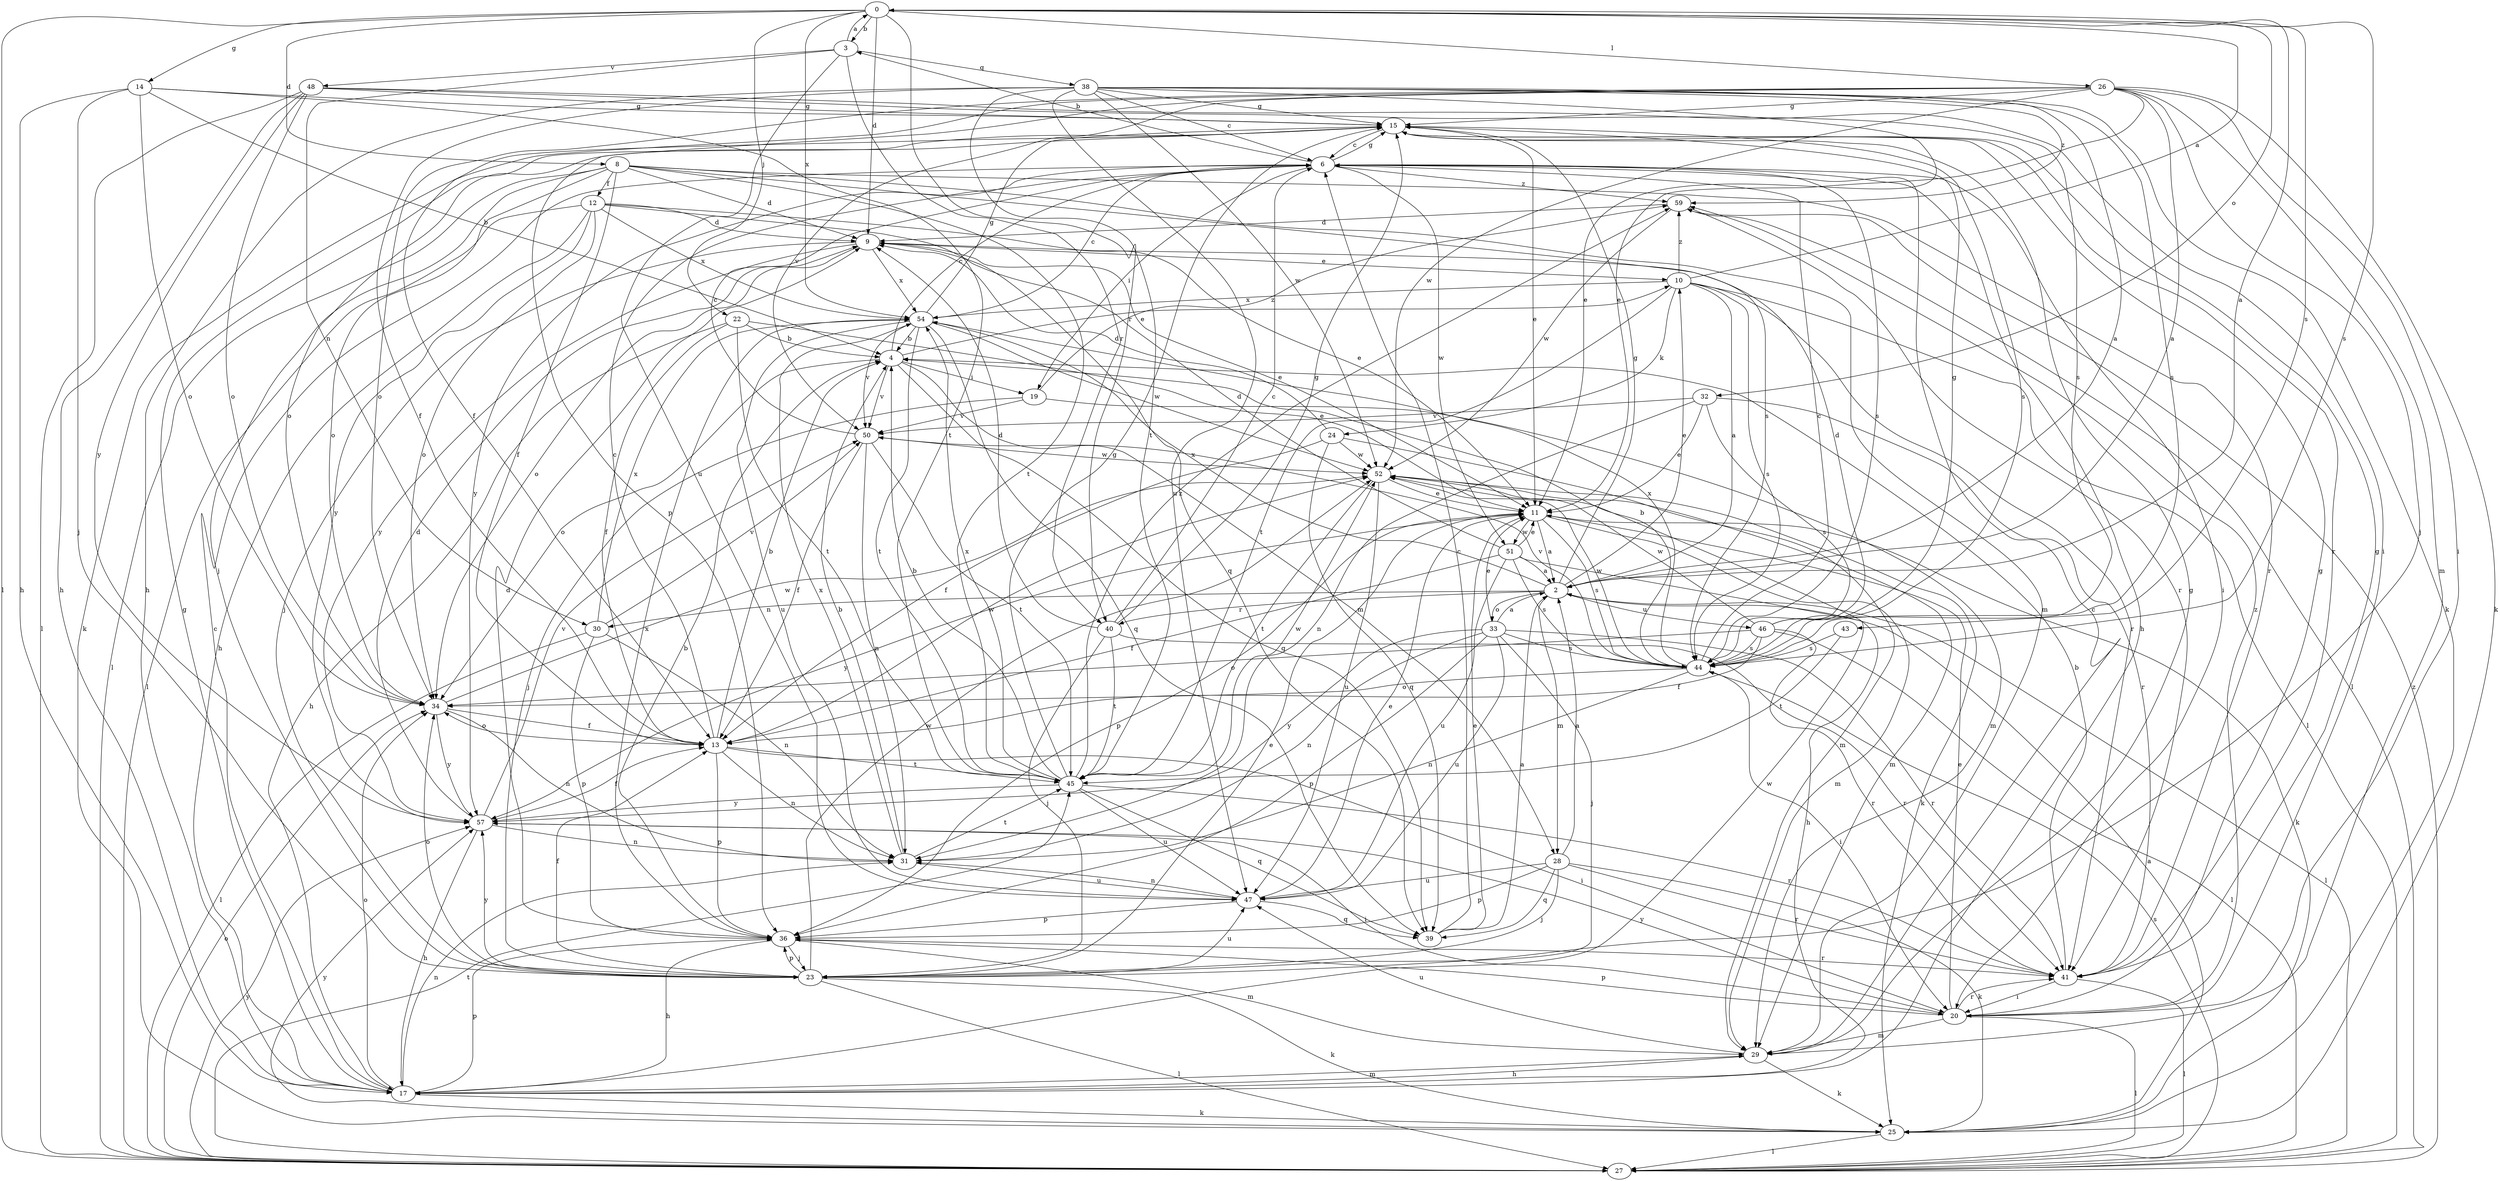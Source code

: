 strict digraph  {
0;
2;
3;
4;
6;
8;
9;
10;
11;
12;
13;
14;
15;
17;
19;
20;
22;
23;
24;
25;
26;
27;
28;
29;
30;
31;
32;
33;
34;
36;
38;
39;
40;
41;
43;
44;
45;
46;
47;
48;
50;
51;
52;
54;
57;
59;
0 -> 3  [label=b];
0 -> 8  [label=d];
0 -> 9  [label=d];
0 -> 14  [label=g];
0 -> 22  [label=j];
0 -> 26  [label=l];
0 -> 27  [label=l];
0 -> 32  [label=o];
0 -> 40  [label=r];
0 -> 43  [label=s];
0 -> 44  [label=s];
0 -> 54  [label=x];
2 -> 0  [label=a];
2 -> 10  [label=e];
2 -> 15  [label=g];
2 -> 27  [label=l];
2 -> 28  [label=m];
2 -> 30  [label=n];
2 -> 33  [label=o];
2 -> 40  [label=r];
2 -> 46  [label=u];
2 -> 54  [label=x];
3 -> 0  [label=a];
3 -> 30  [label=n];
3 -> 38  [label=q];
3 -> 40  [label=r];
3 -> 47  [label=u];
3 -> 48  [label=v];
4 -> 6  [label=c];
4 -> 10  [label=e];
4 -> 19  [label=i];
4 -> 28  [label=m];
4 -> 34  [label=o];
4 -> 39  [label=q];
4 -> 50  [label=v];
6 -> 3  [label=b];
6 -> 15  [label=g];
6 -> 17  [label=h];
6 -> 19  [label=i];
6 -> 20  [label=i];
6 -> 44  [label=s];
6 -> 51  [label=w];
6 -> 57  [label=y];
6 -> 59  [label=z];
8 -> 9  [label=d];
8 -> 12  [label=f];
8 -> 13  [label=f];
8 -> 23  [label=j];
8 -> 27  [label=l];
8 -> 29  [label=m];
8 -> 34  [label=o];
8 -> 41  [label=r];
8 -> 44  [label=s];
8 -> 45  [label=t];
9 -> 10  [label=e];
9 -> 11  [label=e];
9 -> 23  [label=j];
9 -> 34  [label=o];
9 -> 54  [label=x];
9 -> 57  [label=y];
10 -> 0  [label=a];
10 -> 2  [label=a];
10 -> 24  [label=k];
10 -> 27  [label=l];
10 -> 41  [label=r];
10 -> 44  [label=s];
10 -> 45  [label=t];
10 -> 54  [label=x];
10 -> 59  [label=z];
11 -> 2  [label=a];
11 -> 25  [label=k];
11 -> 29  [label=m];
11 -> 36  [label=p];
11 -> 44  [label=s];
11 -> 51  [label=w];
11 -> 57  [label=y];
12 -> 9  [label=d];
12 -> 11  [label=e];
12 -> 17  [label=h];
12 -> 27  [label=l];
12 -> 34  [label=o];
12 -> 39  [label=q];
12 -> 54  [label=x];
12 -> 57  [label=y];
13 -> 4  [label=b];
13 -> 6  [label=c];
13 -> 20  [label=i];
13 -> 31  [label=n];
13 -> 34  [label=o];
13 -> 36  [label=p];
13 -> 45  [label=t];
13 -> 52  [label=w];
14 -> 4  [label=b];
14 -> 15  [label=g];
14 -> 17  [label=h];
14 -> 23  [label=j];
14 -> 34  [label=o];
14 -> 45  [label=t];
15 -> 6  [label=c];
15 -> 11  [label=e];
15 -> 25  [label=k];
15 -> 34  [label=o];
15 -> 41  [label=r];
15 -> 44  [label=s];
17 -> 6  [label=c];
17 -> 15  [label=g];
17 -> 25  [label=k];
17 -> 29  [label=m];
17 -> 31  [label=n];
17 -> 34  [label=o];
17 -> 36  [label=p];
17 -> 52  [label=w];
19 -> 23  [label=j];
19 -> 29  [label=m];
19 -> 50  [label=v];
19 -> 59  [label=z];
20 -> 11  [label=e];
20 -> 15  [label=g];
20 -> 27  [label=l];
20 -> 29  [label=m];
20 -> 36  [label=p];
20 -> 41  [label=r];
20 -> 57  [label=y];
20 -> 59  [label=z];
22 -> 4  [label=b];
22 -> 11  [label=e];
22 -> 13  [label=f];
22 -> 17  [label=h];
22 -> 45  [label=t];
23 -> 11  [label=e];
23 -> 13  [label=f];
23 -> 25  [label=k];
23 -> 27  [label=l];
23 -> 34  [label=o];
23 -> 36  [label=p];
23 -> 47  [label=u];
23 -> 52  [label=w];
23 -> 57  [label=y];
24 -> 9  [label=d];
24 -> 13  [label=f];
24 -> 29  [label=m];
24 -> 39  [label=q];
24 -> 52  [label=w];
25 -> 2  [label=a];
25 -> 27  [label=l];
25 -> 57  [label=y];
26 -> 2  [label=a];
26 -> 11  [label=e];
26 -> 13  [label=f];
26 -> 15  [label=g];
26 -> 20  [label=i];
26 -> 23  [label=j];
26 -> 25  [label=k];
26 -> 29  [label=m];
26 -> 34  [label=o];
26 -> 36  [label=p];
26 -> 50  [label=v];
26 -> 52  [label=w];
27 -> 34  [label=o];
27 -> 44  [label=s];
27 -> 45  [label=t];
27 -> 57  [label=y];
27 -> 59  [label=z];
28 -> 2  [label=a];
28 -> 23  [label=j];
28 -> 25  [label=k];
28 -> 36  [label=p];
28 -> 39  [label=q];
28 -> 41  [label=r];
28 -> 47  [label=u];
29 -> 6  [label=c];
29 -> 15  [label=g];
29 -> 17  [label=h];
29 -> 25  [label=k];
29 -> 47  [label=u];
30 -> 27  [label=l];
30 -> 31  [label=n];
30 -> 36  [label=p];
30 -> 50  [label=v];
30 -> 54  [label=x];
31 -> 4  [label=b];
31 -> 45  [label=t];
31 -> 47  [label=u];
31 -> 54  [label=x];
32 -> 11  [label=e];
32 -> 31  [label=n];
32 -> 41  [label=r];
32 -> 44  [label=s];
32 -> 50  [label=v];
33 -> 2  [label=a];
33 -> 11  [label=e];
33 -> 23  [label=j];
33 -> 31  [label=n];
33 -> 36  [label=p];
33 -> 41  [label=r];
33 -> 44  [label=s];
33 -> 47  [label=u];
33 -> 57  [label=y];
34 -> 13  [label=f];
34 -> 31  [label=n];
34 -> 52  [label=w];
34 -> 57  [label=y];
36 -> 4  [label=b];
36 -> 9  [label=d];
36 -> 17  [label=h];
36 -> 23  [label=j];
36 -> 29  [label=m];
36 -> 41  [label=r];
36 -> 54  [label=x];
38 -> 2  [label=a];
38 -> 6  [label=c];
38 -> 11  [label=e];
38 -> 13  [label=f];
38 -> 15  [label=g];
38 -> 17  [label=h];
38 -> 25  [label=k];
38 -> 44  [label=s];
38 -> 45  [label=t];
38 -> 47  [label=u];
38 -> 52  [label=w];
38 -> 59  [label=z];
39 -> 2  [label=a];
39 -> 6  [label=c];
39 -> 11  [label=e];
40 -> 6  [label=c];
40 -> 9  [label=d];
40 -> 15  [label=g];
40 -> 23  [label=j];
40 -> 41  [label=r];
40 -> 45  [label=t];
41 -> 4  [label=b];
41 -> 15  [label=g];
41 -> 20  [label=i];
41 -> 27  [label=l];
43 -> 44  [label=s];
43 -> 45  [label=t];
44 -> 4  [label=b];
44 -> 6  [label=c];
44 -> 20  [label=i];
44 -> 31  [label=n];
44 -> 34  [label=o];
44 -> 50  [label=v];
44 -> 52  [label=w];
44 -> 54  [label=x];
45 -> 4  [label=b];
45 -> 15  [label=g];
45 -> 39  [label=q];
45 -> 41  [label=r];
45 -> 47  [label=u];
45 -> 52  [label=w];
45 -> 54  [label=x];
45 -> 57  [label=y];
45 -> 59  [label=z];
46 -> 9  [label=d];
46 -> 13  [label=f];
46 -> 15  [label=g];
46 -> 27  [label=l];
46 -> 34  [label=o];
46 -> 41  [label=r];
46 -> 44  [label=s];
46 -> 52  [label=w];
47 -> 11  [label=e];
47 -> 31  [label=n];
47 -> 36  [label=p];
47 -> 39  [label=q];
48 -> 15  [label=g];
48 -> 17  [label=h];
48 -> 20  [label=i];
48 -> 27  [label=l];
48 -> 34  [label=o];
48 -> 44  [label=s];
48 -> 57  [label=y];
50 -> 6  [label=c];
50 -> 13  [label=f];
50 -> 31  [label=n];
50 -> 45  [label=t];
50 -> 52  [label=w];
51 -> 2  [label=a];
51 -> 9  [label=d];
51 -> 11  [label=e];
51 -> 13  [label=f];
51 -> 17  [label=h];
51 -> 44  [label=s];
51 -> 47  [label=u];
52 -> 11  [label=e];
52 -> 25  [label=k];
52 -> 29  [label=m];
52 -> 45  [label=t];
52 -> 47  [label=u];
54 -> 4  [label=b];
54 -> 6  [label=c];
54 -> 15  [label=g];
54 -> 39  [label=q];
54 -> 45  [label=t];
54 -> 47  [label=u];
54 -> 50  [label=v];
54 -> 52  [label=w];
57 -> 9  [label=d];
57 -> 13  [label=f];
57 -> 17  [label=h];
57 -> 20  [label=i];
57 -> 31  [label=n];
57 -> 50  [label=v];
59 -> 9  [label=d];
59 -> 27  [label=l];
59 -> 41  [label=r];
59 -> 52  [label=w];
}
